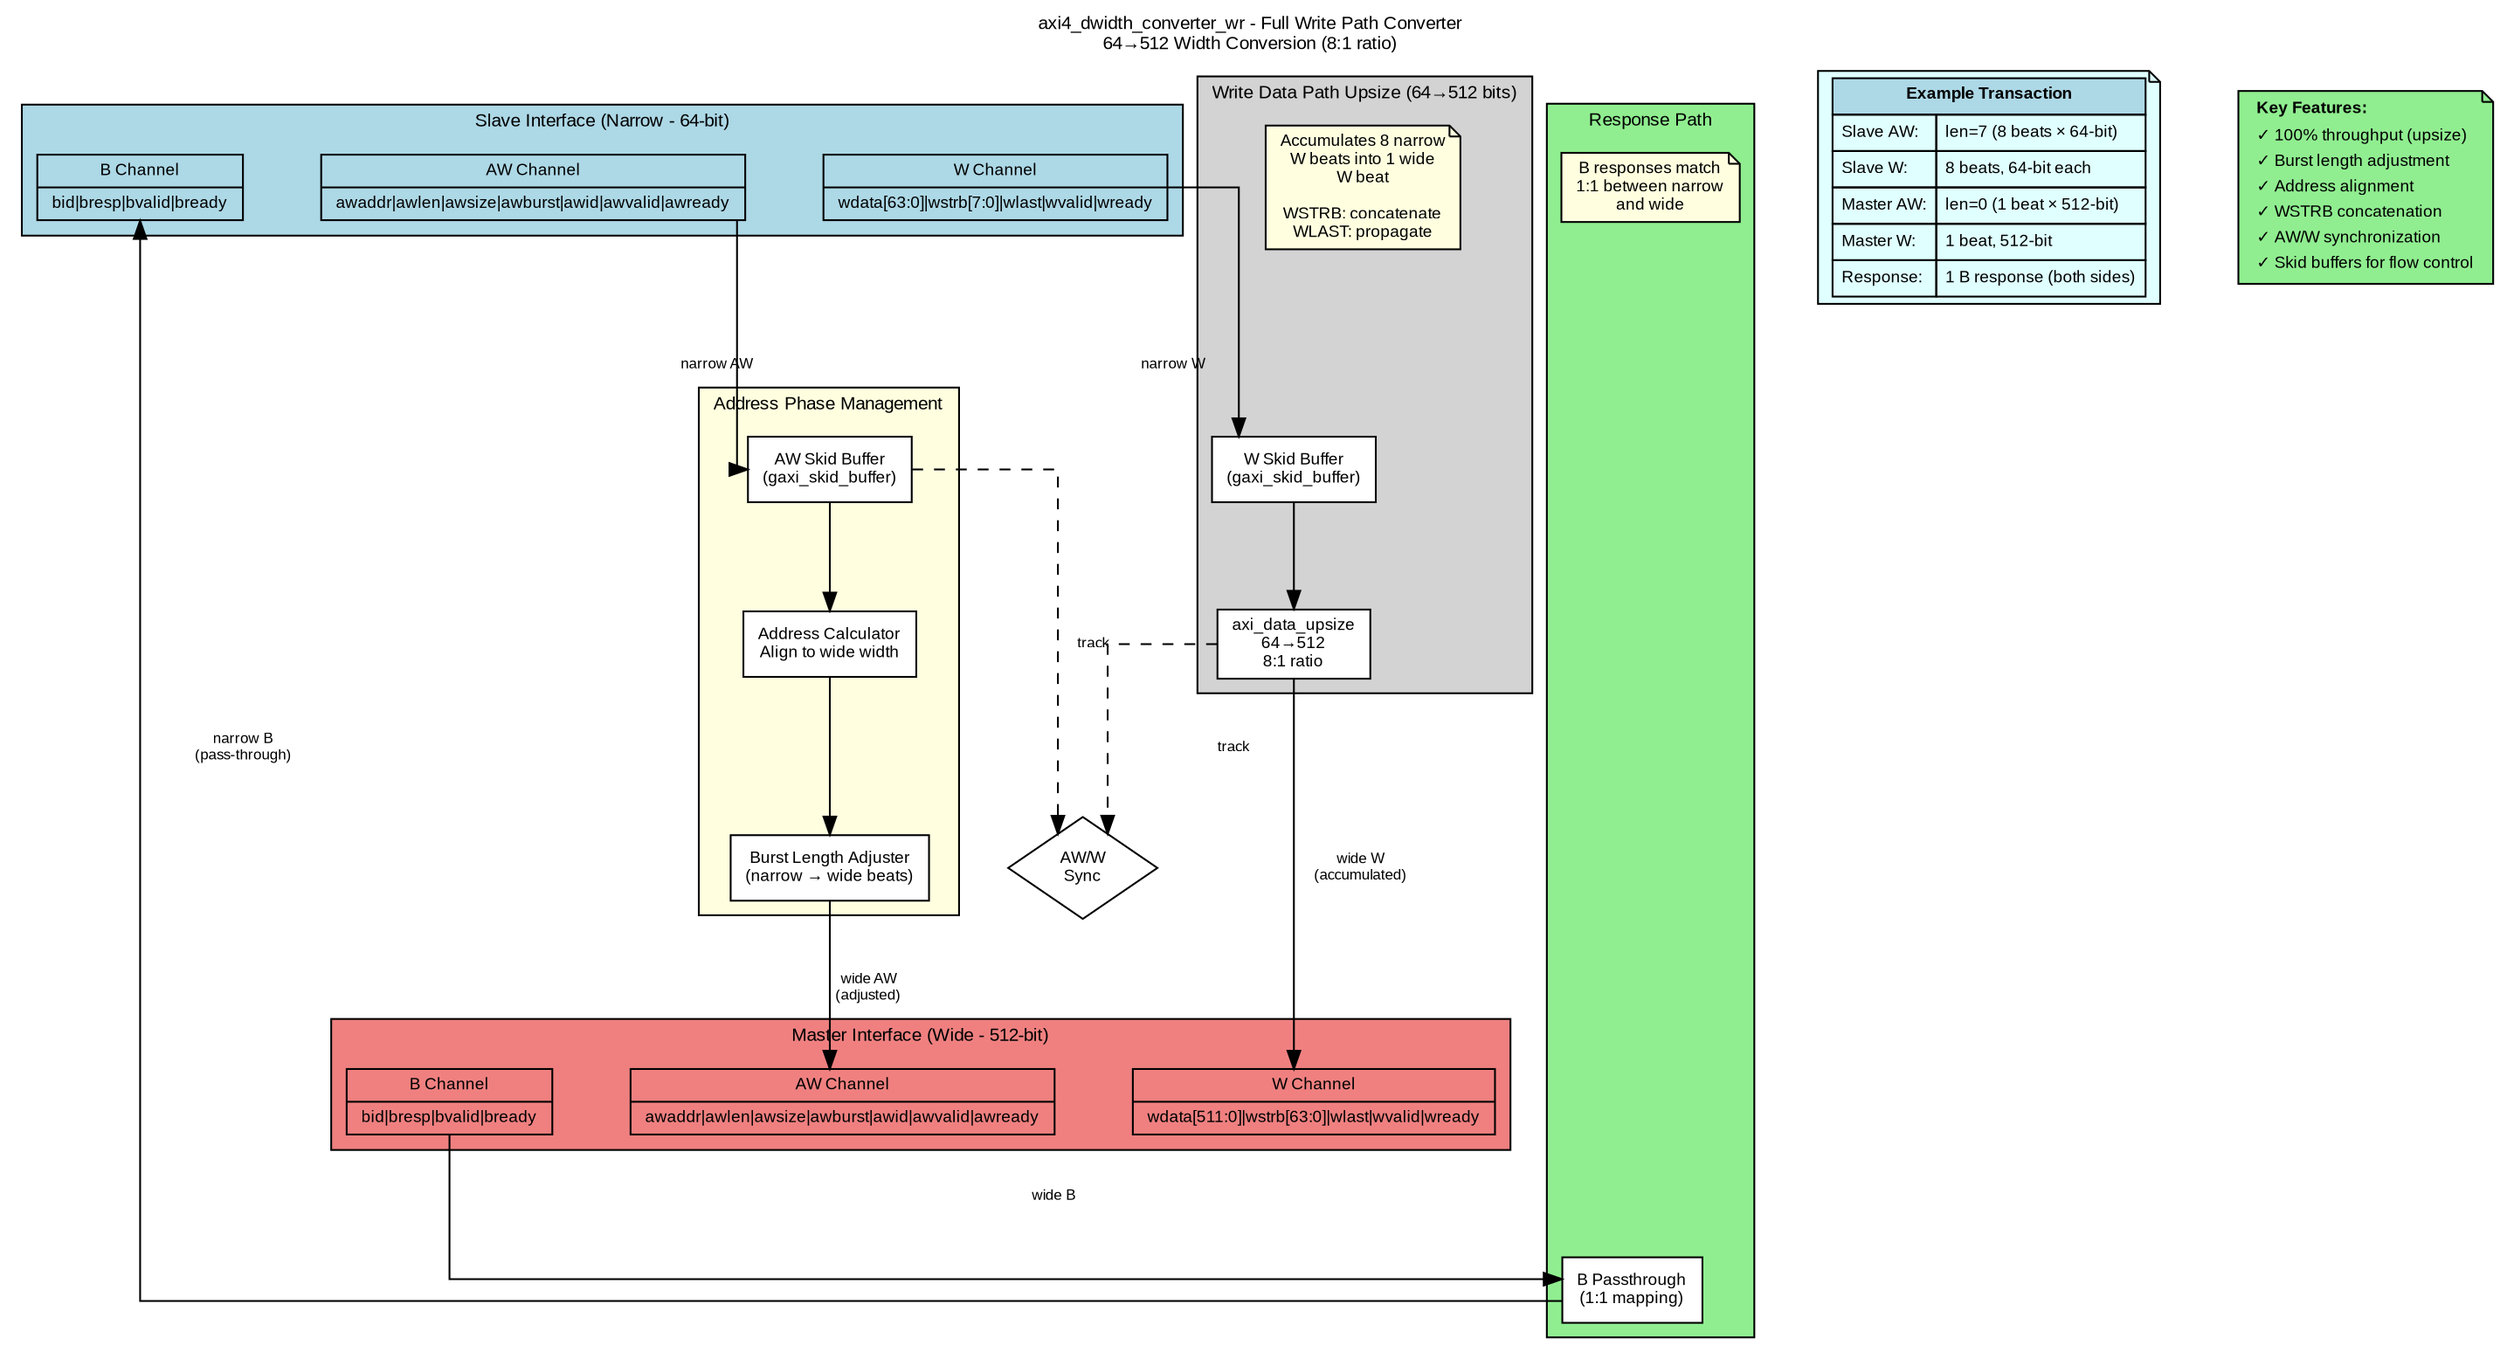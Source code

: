 // Graphviz Block Diagram: axi4_dwidth_converter_wr
// Purpose: Full AXI4 Write Path Data Width Converter (AW + W + B channels)
// Module: axi4_dwidth_converter_wr.sv

digraph axi4_dwidth_converter_wr {
    rankdir=TB;
    newrank=true;
    splines=ortho;
    nodesep=0.6;
    ranksep=0.8;

    // Graph attributes
    graph [fontname="Arial", fontsize=10, label="axi4_dwidth_converter_wr - Full Write Path Converter\n64→512 Width Conversion (8:1 ratio)", labelloc=t];
    node [fontname="Arial", fontsize=9, shape=box, style=filled];
    edge [fontname="Arial", fontsize=8];

    // Slave interface (narrow)
    subgraph cluster_slave {
        label="Slave Interface (Narrow - 64-bit)";
        style=filled;
        fillcolor=lightblue;
        rank=source;

        s_aw [shape=record, fillcolor=lightblue, label="{AW Channel|awaddr\|awlen\|awsize\|awburst\|awid\|awvalid\|awready}"];
        s_w [shape=record, fillcolor=lightblue, label="{W Channel|wdata[63:0]\|wstrb[7:0]\|wlast\|wvalid\|wready}"];
        s_b [shape=record, fillcolor=lightblue, label="{B Channel|bid\|bresp\|bvalid\|bready}"];
    }

    // Address phase handling
    subgraph cluster_addr {
        label="Address Phase Management";
        style=filled;
        fillcolor=lightyellow;

        aw_skid [shape=box, fillcolor=white, label="AW Skid Buffer\n(gaxi_skid_buffer)"];
        addr_calc [shape=box, fillcolor=white, label="Address Calculator\nAlign to wide width"];
        len_adj [shape=box, fillcolor=white, label="Burst Length Adjuster\n(narrow → wide beats)"];

        aw_skid -> addr_calc;
        addr_calc -> len_adj;
    }

    // Write data path
    subgraph cluster_wdata {
        label="Write Data Path Upsize (64→512 bits)";
        style=filled;
        fillcolor=lightgray;

        w_skid [shape=box, fillcolor=white, label="W Skid Buffer\n(gaxi_skid_buffer)"];
        upsize [shape=box, fillcolor=white, label="axi_data_upsize\n64→512\n8:1 ratio"];
        upsize_note [shape=note, fillcolor=lightyellow, label="Accumulates 8 narrow\nW beats into 1 wide\nW beat\n\nWSTRB: concatenate\nWLAST: propagate"];

        w_skid -> upsize;
    }

    // Response path
    subgraph cluster_resp {
        label="Response Path";
        style=filled;
        fillcolor=lightgreen;

        b_pass [shape=box, fillcolor=white, label="B Passthrough\n(1:1 mapping)"];
        b_note [shape=note, fillcolor=lightyellow, label="B responses match\n1:1 between narrow\nand wide"];
    }

    // Master interface (wide)
    subgraph cluster_master {
        label="Master Interface (Wide - 512-bit)";
        style=filled;
        fillcolor=lightcoral;
        rank=sink;

        m_aw [shape=record, fillcolor=lightcoral, label="{AW Channel|awaddr\|awlen\|awsize\|awburst\|awid\|awvalid\|awready}"];
        m_w [shape=record, fillcolor=lightcoral, label="{W Channel|wdata[511:0]\|wstrb[63:0]\|wlast\|wvalid\|wready}"];
        m_b [shape=record, fillcolor=lightcoral, label="{B Channel|bid\|bresp\|bvalid\|bready}"];
    }

    // Data flow connections
    s_aw -> aw_skid [label="narrow AW"];
    len_adj -> m_aw [label="wide AW\n(adjusted)"];

    s_w -> w_skid [label="narrow W"];
    upsize -> m_w [label="wide W\n(accumulated)"];

    m_b -> b_pass [label="wide B"];
    b_pass -> s_b [label="narrow B\n(pass-through)"];

    // Synchronization
    sync [shape=diamond, fillcolor=white, label="AW/W\nSync"];
    aw_skid -> sync [style=dashed, label="track"];
    upsize -> sync [style=dashed, label="track"];

    // Example transaction
    example [shape=note, fillcolor=lightcyan, label=<
<TABLE BORDER="0" CELLBORDER="1" CELLSPACING="0" CELLPADDING="4">
<TR><TD COLSPAN="2" BGCOLOR="lightblue"><B>Example Transaction</B></TD></TR>
<TR><TD ALIGN="LEFT">Slave AW:</TD><TD ALIGN="LEFT">len=7 (8 beats × 64-bit)</TD></TR>
<TR><TD ALIGN="LEFT">Slave W:</TD><TD ALIGN="LEFT">8 beats, 64-bit each</TD></TR>
<TR><TD ALIGN="LEFT">Master AW:</TD><TD ALIGN="LEFT">len=0 (1 beat × 512-bit)</TD></TR>
<TR><TD ALIGN="LEFT">Master W:</TD><TD ALIGN="LEFT">1 beat, 512-bit</TD></TR>
<TR><TD ALIGN="LEFT">Response:</TD><TD ALIGN="LEFT">1 B response (both sides)</TD></TR>
</TABLE>>];

    // Key features
    features [shape=note, fillcolor=lightgreen, label=<
<TABLE BORDER="0" CELLBORDER="0" CELLSPACING="0" CELLPADDING="2">
<TR><TD ALIGN="LEFT"><B>Key Features:</B></TD></TR>
<TR><TD ALIGN="LEFT">✓ 100% throughput (upsize)</TD></TR>
<TR><TD ALIGN="LEFT">✓ Burst length adjustment</TD></TR>
<TR><TD ALIGN="LEFT">✓ Address alignment</TD></TR>
<TR><TD ALIGN="LEFT">✓ WSTRB concatenation</TD></TR>
<TR><TD ALIGN="LEFT">✓ AW/W synchronization</TD></TR>
<TR><TD ALIGN="LEFT">✓ Skid buffers for flow control</TD></TR>
</TABLE>>];
}
